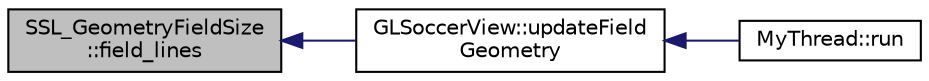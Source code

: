 digraph "SSL_GeometryFieldSize::field_lines"
{
 // INTERACTIVE_SVG=YES
  edge [fontname="Helvetica",fontsize="10",labelfontname="Helvetica",labelfontsize="10"];
  node [fontname="Helvetica",fontsize="10",shape=record];
  rankdir="LR";
  Node1 [label="SSL_GeometryFieldSize\l::field_lines",height=0.2,width=0.4,color="black", fillcolor="grey75", style="filled", fontcolor="black"];
  Node1 -> Node2 [dir="back",color="midnightblue",fontsize="10",style="solid",fontname="Helvetica"];
  Node2 [label="GLSoccerView::updateField\lGeometry",height=0.2,width=0.4,color="black", fillcolor="white", style="filled",URL="$da/d65/class_g_l_soccer_view.html#a70b79c66b00f4e17cbc4a92cd68f0063"];
  Node2 -> Node3 [dir="back",color="midnightblue",fontsize="10",style="solid",fontname="Helvetica"];
  Node3 [label="MyThread::run",height=0.2,width=0.4,color="black", fillcolor="white", style="filled",URL="$d3/d12/class_my_thread.html#a48f2e366e852087c53705f64e1ee65c2"];
}
